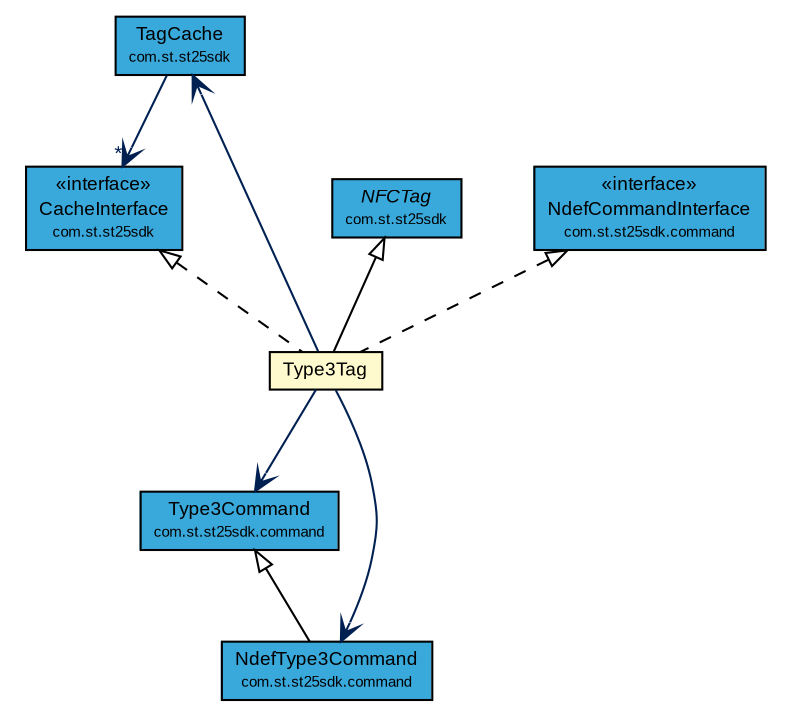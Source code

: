 #!/usr/local/bin/dot
#
# Class diagram 
# Generated by UMLGraph version R5_7_2-3-gee82a7 (http://www.umlgraph.org/)
#

digraph G {
	edge [fontname="arial",fontsize=10,labelfontname="arial",labelfontsize=10];
	node [fontname="arial",fontsize=10,shape=plaintext];
	nodesep=0.25;
	ranksep=0.5;
	// com.st.st25sdk.TagCache
	c55704 [label=<<table title="com.st.st25sdk.TagCache" border="0" cellborder="1" cellspacing="0" cellpadding="2" port="p" bgcolor="#39a9dc" href="../TagCache.html">
		<tr><td><table border="0" cellspacing="0" cellpadding="1">
<tr><td align="center" balign="center"> TagCache </td></tr>
<tr><td align="center" balign="center"><font point-size="7.0"> com.st.st25sdk </font></td></tr>
		</table></td></tr>
		</table>>, URL="../TagCache.html", fontname="arial", fontcolor="black", fontsize=9.0];
	// com.st.st25sdk.NFCTag
	c55722 [label=<<table title="com.st.st25sdk.NFCTag" border="0" cellborder="1" cellspacing="0" cellpadding="2" port="p" bgcolor="#39a9dc" href="../NFCTag.html">
		<tr><td><table border="0" cellspacing="0" cellpadding="1">
<tr><td align="center" balign="center"><font face="arial italic"> NFCTag </font></td></tr>
<tr><td align="center" balign="center"><font point-size="7.0"> com.st.st25sdk </font></td></tr>
		</table></td></tr>
		</table>>, URL="../NFCTag.html", fontname="arial", fontcolor="black", fontsize=9.0];
	// com.st.st25sdk.CacheInterface
	c55731 [label=<<table title="com.st.st25sdk.CacheInterface" border="0" cellborder="1" cellspacing="0" cellpadding="2" port="p" bgcolor="#39a9dc" href="../CacheInterface.html">
		<tr><td><table border="0" cellspacing="0" cellpadding="1">
<tr><td align="center" balign="center"> &#171;interface&#187; </td></tr>
<tr><td align="center" balign="center"> CacheInterface </td></tr>
<tr><td align="center" balign="center"><font point-size="7.0"> com.st.st25sdk </font></td></tr>
		</table></td></tr>
		</table>>, URL="../CacheInterface.html", fontname="arial", fontcolor="black", fontsize=9.0];
	// com.st.st25sdk.command.Type3Command
	c55748 [label=<<table title="com.st.st25sdk.command.Type3Command" border="0" cellborder="1" cellspacing="0" cellpadding="2" port="p" bgcolor="#39a9dc" href="../command/Type3Command.html">
		<tr><td><table border="0" cellspacing="0" cellpadding="1">
<tr><td align="center" balign="center"> Type3Command </td></tr>
<tr><td align="center" balign="center"><font point-size="7.0"> com.st.st25sdk.command </font></td></tr>
		</table></td></tr>
		</table>>, URL="../command/Type3Command.html", fontname="arial", fontcolor="black", fontsize=9.0];
	// com.st.st25sdk.command.NdefType3Command
	c55760 [label=<<table title="com.st.st25sdk.command.NdefType3Command" border="0" cellborder="1" cellspacing="0" cellpadding="2" port="p" bgcolor="#39a9dc" href="../command/NdefType3Command.html">
		<tr><td><table border="0" cellspacing="0" cellpadding="1">
<tr><td align="center" balign="center"> NdefType3Command </td></tr>
<tr><td align="center" balign="center"><font point-size="7.0"> com.st.st25sdk.command </font></td></tr>
		</table></td></tr>
		</table>>, URL="../command/NdefType3Command.html", fontname="arial", fontcolor="black", fontsize=9.0];
	// com.st.st25sdk.command.NdefCommandInterface
	c55762 [label=<<table title="com.st.st25sdk.command.NdefCommandInterface" border="0" cellborder="1" cellspacing="0" cellpadding="2" port="p" bgcolor="#39a9dc" href="../command/NdefCommandInterface.html">
		<tr><td><table border="0" cellspacing="0" cellpadding="1">
<tr><td align="center" balign="center"> &#171;interface&#187; </td></tr>
<tr><td align="center" balign="center"> NdefCommandInterface </td></tr>
<tr><td align="center" balign="center"><font point-size="7.0"> com.st.st25sdk.command </font></td></tr>
		</table></td></tr>
		</table>>, URL="../command/NdefCommandInterface.html", fontname="arial", fontcolor="black", fontsize=9.0];
	// com.st.st25sdk.type3.Type3Tag
	c55823 [label=<<table title="com.st.st25sdk.type3.Type3Tag" border="0" cellborder="1" cellspacing="0" cellpadding="2" port="p" bgcolor="lemonChiffon" href="./Type3Tag.html">
		<tr><td><table border="0" cellspacing="0" cellpadding="1">
<tr><td align="center" balign="center"> Type3Tag </td></tr>
		</table></td></tr>
		</table>>, URL="./Type3Tag.html", fontname="arial", fontcolor="black", fontsize=9.0];
	//com.st.st25sdk.command.NdefType3Command extends com.st.st25sdk.command.Type3Command
	c55748:p -> c55760:p [dir=back,arrowtail=empty];
	//com.st.st25sdk.type3.Type3Tag extends com.st.st25sdk.NFCTag
	c55722:p -> c55823:p [dir=back,arrowtail=empty];
	//com.st.st25sdk.type3.Type3Tag implements com.st.st25sdk.CacheInterface
	c55731:p -> c55823:p [dir=back,arrowtail=empty,style=dashed];
	//com.st.st25sdk.type3.Type3Tag implements com.st.st25sdk.command.NdefCommandInterface
	c55762:p -> c55823:p [dir=back,arrowtail=empty,style=dashed];
	// com.st.st25sdk.TagCache NAVASSOC com.st.st25sdk.CacheInterface
	c55704:p -> c55731:p [taillabel="", label="", headlabel="*", fontname="arial", fontcolor="#002052", fontsize=10.0, color="#002052", arrowhead=open];
	// com.st.st25sdk.type3.Type3Tag NAVASSOC com.st.st25sdk.command.Type3Command
	c55823:p -> c55748:p [taillabel="", label="", headlabel="", fontname="arial", fontcolor="#002052", fontsize=10.0, color="#002052", arrowhead=open];
	// com.st.st25sdk.type3.Type3Tag NAVASSOC com.st.st25sdk.command.NdefType3Command
	c55823:p -> c55760:p [taillabel="", label="", headlabel="", fontname="arial", fontcolor="#002052", fontsize=10.0, color="#002052", arrowhead=open];
	// com.st.st25sdk.type3.Type3Tag NAVASSOC com.st.st25sdk.TagCache
	c55823:p -> c55704:p [taillabel="", label="", headlabel="", fontname="arial", fontcolor="#002052", fontsize=10.0, color="#002052", arrowhead=open];
}

